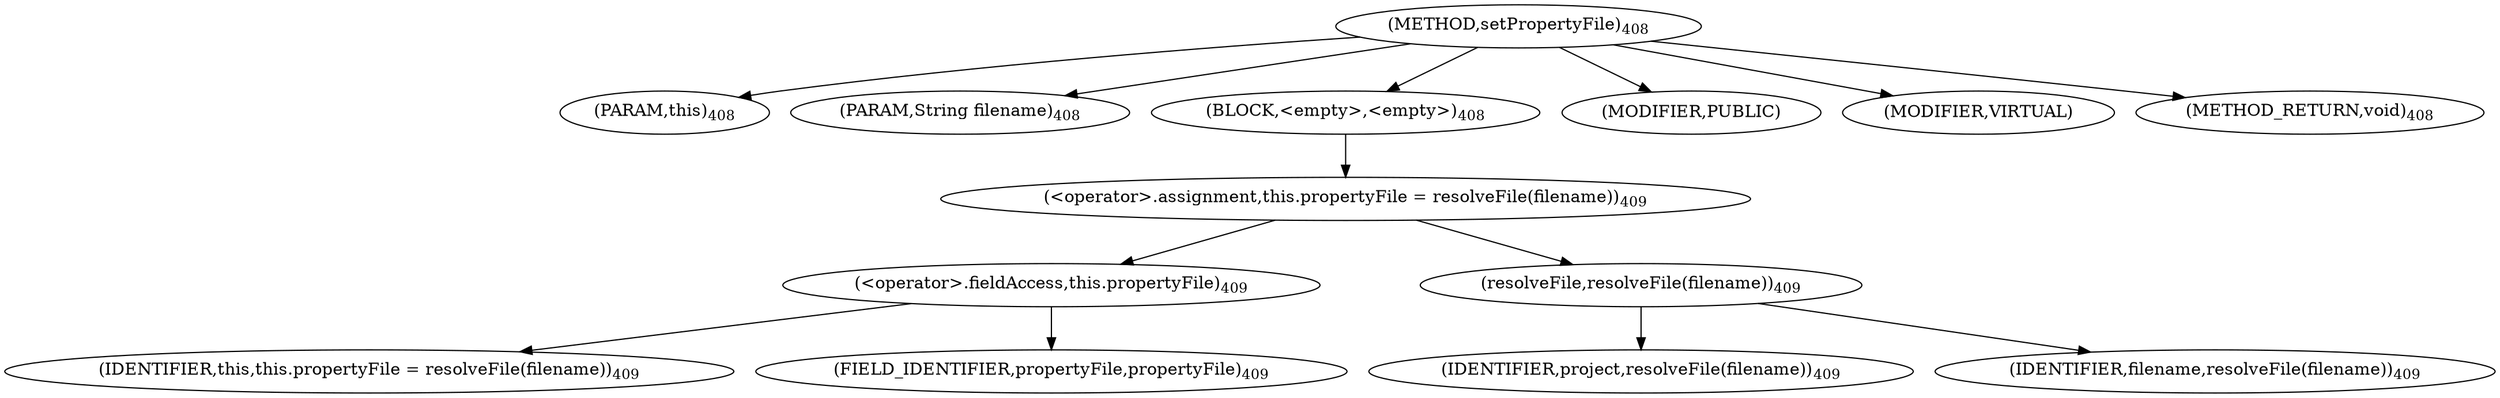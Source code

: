 digraph "setPropertyFile" {  
"1135" [label = <(METHOD,setPropertyFile)<SUB>408</SUB>> ]
"1136" [label = <(PARAM,this)<SUB>408</SUB>> ]
"1137" [label = <(PARAM,String filename)<SUB>408</SUB>> ]
"1138" [label = <(BLOCK,&lt;empty&gt;,&lt;empty&gt;)<SUB>408</SUB>> ]
"1139" [label = <(&lt;operator&gt;.assignment,this.propertyFile = resolveFile(filename))<SUB>409</SUB>> ]
"1140" [label = <(&lt;operator&gt;.fieldAccess,this.propertyFile)<SUB>409</SUB>> ]
"1141" [label = <(IDENTIFIER,this,this.propertyFile = resolveFile(filename))<SUB>409</SUB>> ]
"1142" [label = <(FIELD_IDENTIFIER,propertyFile,propertyFile)<SUB>409</SUB>> ]
"1143" [label = <(resolveFile,resolveFile(filename))<SUB>409</SUB>> ]
"1144" [label = <(IDENTIFIER,project,resolveFile(filename))<SUB>409</SUB>> ]
"1145" [label = <(IDENTIFIER,filename,resolveFile(filename))<SUB>409</SUB>> ]
"1146" [label = <(MODIFIER,PUBLIC)> ]
"1147" [label = <(MODIFIER,VIRTUAL)> ]
"1148" [label = <(METHOD_RETURN,void)<SUB>408</SUB>> ]
  "1135" -> "1136" 
  "1135" -> "1137" 
  "1135" -> "1138" 
  "1135" -> "1146" 
  "1135" -> "1147" 
  "1135" -> "1148" 
  "1138" -> "1139" 
  "1139" -> "1140" 
  "1139" -> "1143" 
  "1140" -> "1141" 
  "1140" -> "1142" 
  "1143" -> "1144" 
  "1143" -> "1145" 
}
